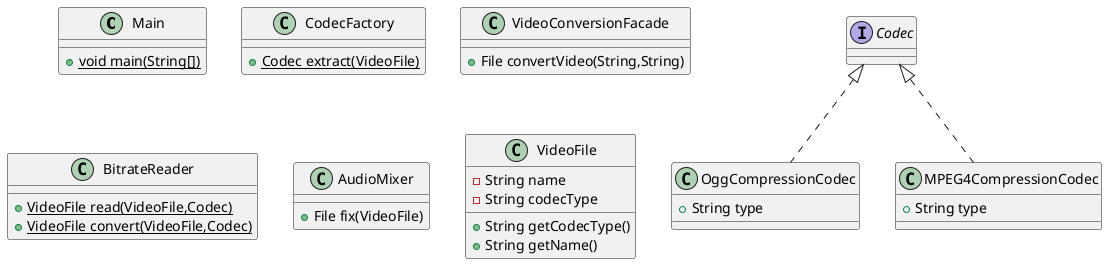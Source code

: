 @startuml
class Main {
+ {static} void main(String[])
}

class CodecFactory {
+ {static} Codec extract(VideoFile)
}

class VideoConversionFacade {
+ File convertVideo(String,String)
}

class BitrateReader {
+ {static} VideoFile read(VideoFile,Codec)
+ {static} VideoFile convert(VideoFile,Codec)
}

class OggCompressionCodec {
+ String type
}

class AudioMixer {
+ File fix(VideoFile)
}

class VideoFile {
- String name
- String codecType
+ String getCodecType()
+ String getName()
}


interface Codec {
}
class MPEG4CompressionCodec {
+ String type
}



Codec <|.. OggCompressionCodec
Codec <|.. MPEG4CompressionCodec
@enduml